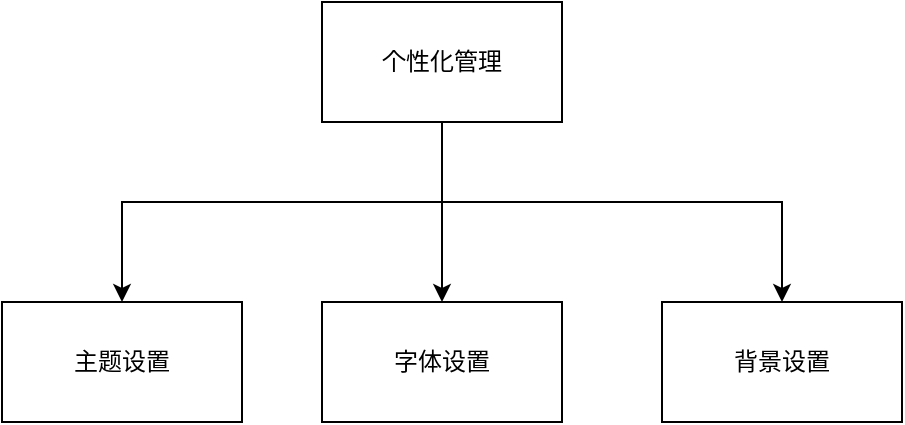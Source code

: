 <mxfile version="13.7.9" type="device" pages="5"><diagram id="HBEMDgvsNbp_2wSbjOkf" name="个性化设置"><mxGraphModel dx="749" dy="556" grid="1" gridSize="10" guides="1" tooltips="1" connect="1" arrows="1" fold="1" page="1" pageScale="1" pageWidth="827" pageHeight="1169" math="0" shadow="0"><root><mxCell id="hYYKZQ47leRbwh61WhSz-0"/><mxCell id="hYYKZQ47leRbwh61WhSz-1" parent="hYYKZQ47leRbwh61WhSz-0"/><mxCell id="hYYKZQ47leRbwh61WhSz-4" value="" style="edgeStyle=orthogonalEdgeStyle;rounded=0;orthogonalLoop=1;jettySize=auto;html=1;" edge="1" parent="hYYKZQ47leRbwh61WhSz-1" source="hYYKZQ47leRbwh61WhSz-2" target="hYYKZQ47leRbwh61WhSz-3"><mxGeometry relative="1" as="geometry"><Array as="points"><mxPoint x="390" y="340"/><mxPoint x="230" y="340"/></Array></mxGeometry></mxCell><mxCell id="hYYKZQ47leRbwh61WhSz-7" style="edgeStyle=orthogonalEdgeStyle;rounded=0;orthogonalLoop=1;jettySize=auto;html=1;" edge="1" parent="hYYKZQ47leRbwh61WhSz-1" source="hYYKZQ47leRbwh61WhSz-2" target="hYYKZQ47leRbwh61WhSz-5"><mxGeometry relative="1" as="geometry"/></mxCell><mxCell id="hYYKZQ47leRbwh61WhSz-8" style="edgeStyle=orthogonalEdgeStyle;rounded=0;orthogonalLoop=1;jettySize=auto;html=1;" edge="1" parent="hYYKZQ47leRbwh61WhSz-1" source="hYYKZQ47leRbwh61WhSz-2" target="hYYKZQ47leRbwh61WhSz-6"><mxGeometry relative="1" as="geometry"><Array as="points"><mxPoint x="390" y="340"/><mxPoint x="560" y="340"/></Array></mxGeometry></mxCell><mxCell id="hYYKZQ47leRbwh61WhSz-2" value="个性化管理" style="rounded=0;whiteSpace=wrap;html=1;" vertex="1" parent="hYYKZQ47leRbwh61WhSz-1"><mxGeometry x="330" y="240" width="120" height="60" as="geometry"/></mxCell><mxCell id="hYYKZQ47leRbwh61WhSz-3" value="主题设置" style="rounded=0;whiteSpace=wrap;html=1;" vertex="1" parent="hYYKZQ47leRbwh61WhSz-1"><mxGeometry x="170" y="390" width="120" height="60" as="geometry"/></mxCell><mxCell id="hYYKZQ47leRbwh61WhSz-5" value="字体设置" style="rounded=0;whiteSpace=wrap;html=1;" vertex="1" parent="hYYKZQ47leRbwh61WhSz-1"><mxGeometry x="330" y="390" width="120" height="60" as="geometry"/></mxCell><mxCell id="hYYKZQ47leRbwh61WhSz-6" value="背景设置" style="rounded=0;whiteSpace=wrap;html=1;" vertex="1" parent="hYYKZQ47leRbwh61WhSz-1"><mxGeometry x="500" y="390" width="120" height="60" as="geometry"/></mxCell></root></mxGraphModel></diagram><diagram id="qtNp3kwsx_ghj0MU13w4" name="主题设置"><mxGraphModel dx="1086" dy="806" grid="1" gridSize="10" guides="1" tooltips="1" connect="1" arrows="1" fold="1" page="1" pageScale="1" pageWidth="827" pageHeight="1169" math="0" shadow="0"><root><mxCell id="yx08rX3NO3BAo3Nn8Fyz-0"/><mxCell id="yx08rX3NO3BAo3Nn8Fyz-1" parent="yx08rX3NO3BAo3Nn8Fyz-0"/><mxCell id="yx08rX3NO3BAo3Nn8Fyz-7" style="edgeStyle=orthogonalEdgeStyle;rounded=0;orthogonalLoop=1;jettySize=auto;html=1;entryX=0.5;entryY=0;entryDx=0;entryDy=0;" parent="yx08rX3NO3BAo3Nn8Fyz-1" source="yx08rX3NO3BAo3Nn8Fyz-2" target="yx08rX3NO3BAo3Nn8Fyz-3" edge="1"><mxGeometry relative="1" as="geometry"/></mxCell><mxCell id="yx08rX3NO3BAo3Nn8Fyz-8" style="edgeStyle=orthogonalEdgeStyle;rounded=0;orthogonalLoop=1;jettySize=auto;html=1;entryX=0.5;entryY=0;entryDx=0;entryDy=0;" parent="yx08rX3NO3BAo3Nn8Fyz-1" source="yx08rX3NO3BAo3Nn8Fyz-2" target="yx08rX3NO3BAo3Nn8Fyz-4" edge="1"><mxGeometry relative="1" as="geometry"/></mxCell><mxCell id="yx08rX3NO3BAo3Nn8Fyz-2" value="主题管理" style="rounded=0;whiteSpace=wrap;html=1;" parent="yx08rX3NO3BAo3Nn8Fyz-1" vertex="1"><mxGeometry x="140" y="250" width="150" height="70" as="geometry"/></mxCell><mxCell id="yx08rX3NO3BAo3Nn8Fyz-3" value="主题监控" style="rounded=0;whiteSpace=wrap;html=1;" parent="yx08rX3NO3BAo3Nn8Fyz-1" vertex="1"><mxGeometry x="20" y="420" width="150" height="70" as="geometry"/></mxCell><mxCell id="yx08rX3NO3BAo3Nn8Fyz-4" value="主题解析器" style="rounded=0;whiteSpace=wrap;html=1;" parent="yx08rX3NO3BAo3Nn8Fyz-1" vertex="1"><mxGeometry x="264" y="420" width="150" height="70" as="geometry"/></mxCell></root></mxGraphModel></diagram><diagram id="FXpfMxpT_vY_VznLDUiu" name="主题解析器"><mxGraphModel dx="677" dy="391" grid="1" gridSize="10" guides="1" tooltips="1" connect="1" arrows="1" fold="1" page="1" pageScale="1" pageWidth="827" pageHeight="1169" math="0" shadow="0"><root><mxCell id="ndhUDZ53SvA-eA2suFBt-0"/><mxCell id="ndhUDZ53SvA-eA2suFBt-1" parent="ndhUDZ53SvA-eA2suFBt-0"/><mxCell id="ndhUDZ53SvA-eA2suFBt-4" value="" style="edgeStyle=orthogonalEdgeStyle;rounded=0;orthogonalLoop=1;jettySize=auto;html=1;" edge="1" parent="ndhUDZ53SvA-eA2suFBt-1" source="ndhUDZ53SvA-eA2suFBt-2" target="ndhUDZ53SvA-eA2suFBt-3"><mxGeometry relative="1" as="geometry"/></mxCell><mxCell id="ndhUDZ53SvA-eA2suFBt-2" value="开始" style="rounded=0;whiteSpace=wrap;html=1;" vertex="1" parent="ndhUDZ53SvA-eA2suFBt-1"><mxGeometry x="151.78" y="170" width="71.77" height="40" as="geometry"/></mxCell><mxCell id="ndhUDZ53SvA-eA2suFBt-8" value="" style="edgeStyle=orthogonalEdgeStyle;rounded=0;orthogonalLoop=1;jettySize=auto;html=1;" edge="1" parent="ndhUDZ53SvA-eA2suFBt-1" source="ndhUDZ53SvA-eA2suFBt-3" target="ndhUDZ53SvA-eA2suFBt-7"><mxGeometry relative="1" as="geometry"/></mxCell><mxCell id="ndhUDZ53SvA-eA2suFBt-41" value="是" style="edgeLabel;html=1;align=center;verticalAlign=middle;resizable=0;points=[];" vertex="1" connectable="0" parent="ndhUDZ53SvA-eA2suFBt-8"><mxGeometry x="0.143" y="10" relative="1" as="geometry"><mxPoint x="-12" y="-10" as="offset"/></mxGeometry></mxCell><mxCell id="ndhUDZ53SvA-eA2suFBt-48" style="edgeStyle=orthogonalEdgeStyle;rounded=0;orthogonalLoop=1;jettySize=auto;html=1;entryX=0.5;entryY=0;entryDx=0;entryDy=0;" edge="1" parent="ndhUDZ53SvA-eA2suFBt-1" source="ndhUDZ53SvA-eA2suFBt-7" target="ndhUDZ53SvA-eA2suFBt-47"><mxGeometry relative="1" as="geometry"/></mxCell><mxCell id="ndhUDZ53SvA-eA2suFBt-59" style="edgeStyle=orthogonalEdgeStyle;rounded=0;orthogonalLoop=1;jettySize=auto;html=1;entryX=0.5;entryY=0;entryDx=0;entryDy=0;" edge="1" parent="ndhUDZ53SvA-eA2suFBt-1" source="ndhUDZ53SvA-eA2suFBt-7" target="ndhUDZ53SvA-eA2suFBt-57"><mxGeometry relative="1" as="geometry"><Array as="points"><mxPoint x="240" y="380"/><mxPoint x="240" y="450"/><mxPoint x="683" y="450"/></Array></mxGeometry></mxCell><mxCell id="ndhUDZ53SvA-eA2suFBt-7" value="解析index.theme成功？" style="rhombus;whiteSpace=wrap;html=1;rounded=0;" vertex="1" parent="ndhUDZ53SvA-eA2suFBt-1"><mxGeometry x="150.27" y="345" width="73" height="70" as="geometry"/></mxCell><mxCell id="ndhUDZ53SvA-eA2suFBt-14" value="" style="edgeStyle=orthogonalEdgeStyle;rounded=0;orthogonalLoop=1;jettySize=auto;html=1;" edge="1" parent="ndhUDZ53SvA-eA2suFBt-1" source="ndhUDZ53SvA-eA2suFBt-11" target="ndhUDZ53SvA-eA2suFBt-13"><mxGeometry relative="1" as="geometry"/></mxCell><mxCell id="ndhUDZ53SvA-eA2suFBt-42" value="是" style="edgeLabel;html=1;align=center;verticalAlign=middle;resizable=0;points=[];" vertex="1" connectable="0" parent="ndhUDZ53SvA-eA2suFBt-14"><mxGeometry x="-0.505" relative="1" as="geometry"><mxPoint as="offset"/></mxGeometry></mxCell><mxCell id="ndhUDZ53SvA-eA2suFBt-50" style="edgeStyle=orthogonalEdgeStyle;rounded=0;orthogonalLoop=1;jettySize=auto;html=1;entryX=0.5;entryY=0;entryDx=0;entryDy=0;" edge="1" parent="ndhUDZ53SvA-eA2suFBt-1" source="ndhUDZ53SvA-eA2suFBt-13" target="ndhUDZ53SvA-eA2suFBt-47"><mxGeometry relative="1" as="geometry"><Array as="points"><mxPoint x="291" y="430"/><mxPoint x="187" y="430"/></Array></mxGeometry></mxCell><mxCell id="ndhUDZ53SvA-eA2suFBt-60" style="edgeStyle=orthogonalEdgeStyle;rounded=0;orthogonalLoop=1;jettySize=auto;html=1;entryX=0.5;entryY=0;entryDx=0;entryDy=0;" edge="1" parent="ndhUDZ53SvA-eA2suFBt-1" source="ndhUDZ53SvA-eA2suFBt-13" target="ndhUDZ53SvA-eA2suFBt-57"><mxGeometry relative="1" as="geometry"><Array as="points"><mxPoint x="340" y="380"/><mxPoint x="340" y="450"/><mxPoint x="683" y="450"/></Array></mxGeometry></mxCell><mxCell id="ndhUDZ53SvA-eA2suFBt-13" value="是否存在gtkrc文件?" style="rhombus;whiteSpace=wrap;html=1;rounded=0;" vertex="1" parent="ndhUDZ53SvA-eA2suFBt-1"><mxGeometry x="254.19" y="345" width="73" height="70" as="geometry"/></mxCell><mxCell id="ndhUDZ53SvA-eA2suFBt-18" value="" style="edgeStyle=orthogonalEdgeStyle;rounded=0;orthogonalLoop=1;jettySize=auto;html=1;" edge="1" parent="ndhUDZ53SvA-eA2suFBt-1" source="ndhUDZ53SvA-eA2suFBt-15" target="ndhUDZ53SvA-eA2suFBt-17"><mxGeometry relative="1" as="geometry"/></mxCell><mxCell id="ndhUDZ53SvA-eA2suFBt-43" value="是" style="edgeLabel;html=1;align=center;verticalAlign=middle;resizable=0;points=[];" vertex="1" connectable="0" parent="ndhUDZ53SvA-eA2suFBt-18"><mxGeometry x="-0.498" relative="1" as="geometry"><mxPoint as="offset"/></mxGeometry></mxCell><mxCell id="ndhUDZ53SvA-eA2suFBt-51" style="edgeStyle=orthogonalEdgeStyle;rounded=0;orthogonalLoop=1;jettySize=auto;html=1;" edge="1" parent="ndhUDZ53SvA-eA2suFBt-1" source="ndhUDZ53SvA-eA2suFBt-17" target="ndhUDZ53SvA-eA2suFBt-47"><mxGeometry relative="1" as="geometry"><Array as="points"><mxPoint x="389" y="430"/><mxPoint x="187" y="430"/></Array></mxGeometry></mxCell><mxCell id="ndhUDZ53SvA-eA2suFBt-61" style="edgeStyle=orthogonalEdgeStyle;rounded=0;orthogonalLoop=1;jettySize=auto;html=1;entryX=0.5;entryY=0;entryDx=0;entryDy=0;" edge="1" parent="ndhUDZ53SvA-eA2suFBt-1" source="ndhUDZ53SvA-eA2suFBt-17" target="ndhUDZ53SvA-eA2suFBt-57"><mxGeometry relative="1" as="geometry"><Array as="points"><mxPoint x="440" y="380"/><mxPoint x="440" y="450"/><mxPoint x="683" y="450"/></Array></mxGeometry></mxCell><mxCell id="ndhUDZ53SvA-eA2suFBt-17" value="是否存在gtk.css文件" style="rhombus;whiteSpace=wrap;html=1;rounded=0;" vertex="1" parent="ndhUDZ53SvA-eA2suFBt-1"><mxGeometry x="352.26" y="345" width="73" height="70" as="geometry"/></mxCell><mxCell id="ndhUDZ53SvA-eA2suFBt-22" value="" style="edgeStyle=orthogonalEdgeStyle;rounded=0;orthogonalLoop=1;jettySize=auto;html=1;" edge="1" parent="ndhUDZ53SvA-eA2suFBt-1" source="ndhUDZ53SvA-eA2suFBt-19" target="ndhUDZ53SvA-eA2suFBt-21"><mxGeometry relative="1" as="geometry"/></mxCell><mxCell id="ndhUDZ53SvA-eA2suFBt-44" value="是" style="edgeLabel;html=1;align=center;verticalAlign=middle;resizable=0;points=[];" vertex="1" connectable="0" parent="ndhUDZ53SvA-eA2suFBt-22"><mxGeometry x="-0.56" relative="1" as="geometry"><mxPoint as="offset"/></mxGeometry></mxCell><mxCell id="ndhUDZ53SvA-eA2suFBt-52" style="edgeStyle=orthogonalEdgeStyle;rounded=0;orthogonalLoop=1;jettySize=auto;html=1;" edge="1" parent="ndhUDZ53SvA-eA2suFBt-1" source="ndhUDZ53SvA-eA2suFBt-21" target="ndhUDZ53SvA-eA2suFBt-47"><mxGeometry relative="1" as="geometry"><Array as="points"><mxPoint x="487" y="430"/><mxPoint x="187" y="430"/></Array></mxGeometry></mxCell><mxCell id="ndhUDZ53SvA-eA2suFBt-62" style="edgeStyle=orthogonalEdgeStyle;rounded=0;orthogonalLoop=1;jettySize=auto;html=1;entryX=0.5;entryY=0;entryDx=0;entryDy=0;" edge="1" parent="ndhUDZ53SvA-eA2suFBt-1" source="ndhUDZ53SvA-eA2suFBt-21" target="ndhUDZ53SvA-eA2suFBt-57"><mxGeometry relative="1" as="geometry"><Array as="points"><mxPoint x="540" y="380"/><mxPoint x="540" y="450"/><mxPoint x="683" y="450"/></Array></mxGeometry></mxCell><mxCell id="ndhUDZ53SvA-eA2suFBt-21" value="是否存在metacity-theme-x.xml配置？" style="rhombus;whiteSpace=wrap;html=1;rounded=0;" vertex="1" parent="ndhUDZ53SvA-eA2suFBt-1"><mxGeometry x="450.32" y="345" width="73" height="70" as="geometry"/></mxCell><mxCell id="ndhUDZ53SvA-eA2suFBt-26" value="" style="edgeStyle=orthogonalEdgeStyle;rounded=0;orthogonalLoop=1;jettySize=auto;html=1;" edge="1" parent="ndhUDZ53SvA-eA2suFBt-1" source="ndhUDZ53SvA-eA2suFBt-23" target="ndhUDZ53SvA-eA2suFBt-25"><mxGeometry relative="1" as="geometry"/></mxCell><mxCell id="ndhUDZ53SvA-eA2suFBt-45" value="是" style="edgeLabel;html=1;align=center;verticalAlign=middle;resizable=0;points=[];" vertex="1" connectable="0" parent="ndhUDZ53SvA-eA2suFBt-26"><mxGeometry x="-0.53" y="1" relative="1" as="geometry"><mxPoint as="offset"/></mxGeometry></mxCell><mxCell id="ndhUDZ53SvA-eA2suFBt-53" style="edgeStyle=orthogonalEdgeStyle;rounded=0;orthogonalLoop=1;jettySize=auto;html=1;entryX=0.5;entryY=0;entryDx=0;entryDy=0;" edge="1" parent="ndhUDZ53SvA-eA2suFBt-1" source="ndhUDZ53SvA-eA2suFBt-25" target="ndhUDZ53SvA-eA2suFBt-47"><mxGeometry relative="1" as="geometry"><Array as="points"><mxPoint x="585" y="430"/><mxPoint x="187" y="430"/></Array></mxGeometry></mxCell><mxCell id="ndhUDZ53SvA-eA2suFBt-54" value="是" style="edgeLabel;html=1;align=center;verticalAlign=middle;resizable=0;points=[];" vertex="1" connectable="0" parent="ndhUDZ53SvA-eA2suFBt-53"><mxGeometry x="0.907" y="1" relative="1" as="geometry"><mxPoint as="offset"/></mxGeometry></mxCell><mxCell id="ndhUDZ53SvA-eA2suFBt-63" style="edgeStyle=orthogonalEdgeStyle;rounded=0;orthogonalLoop=1;jettySize=auto;html=1;entryX=0.5;entryY=0;entryDx=0;entryDy=0;" edge="1" parent="ndhUDZ53SvA-eA2suFBt-1" source="ndhUDZ53SvA-eA2suFBt-25" target="ndhUDZ53SvA-eA2suFBt-57"><mxGeometry relative="1" as="geometry"><Array as="points"><mxPoint x="640" y="380"/><mxPoint x="640" y="450"/><mxPoint x="683" y="450"/></Array></mxGeometry></mxCell><mxCell id="ndhUDZ53SvA-eA2suFBt-25" value="是否存在index.theme文件" style="rhombus;whiteSpace=wrap;html=1;rounded=0;" vertex="1" parent="ndhUDZ53SvA-eA2suFBt-1"><mxGeometry x="548.39" y="345" width="73" height="70" as="geometry"/></mxCell><mxCell id="ndhUDZ53SvA-eA2suFBt-30" value="" style="edgeStyle=orthogonalEdgeStyle;rounded=0;orthogonalLoop=1;jettySize=auto;html=1;" edge="1" parent="ndhUDZ53SvA-eA2suFBt-1" source="ndhUDZ53SvA-eA2suFBt-27" target="ndhUDZ53SvA-eA2suFBt-29"><mxGeometry relative="1" as="geometry"/></mxCell><mxCell id="ndhUDZ53SvA-eA2suFBt-46" value="是" style="edgeLabel;html=1;align=center;verticalAlign=middle;resizable=0;points=[];" vertex="1" connectable="0" parent="ndhUDZ53SvA-eA2suFBt-30"><mxGeometry x="-0.55" relative="1" as="geometry"><mxPoint as="offset"/></mxGeometry></mxCell><mxCell id="ndhUDZ53SvA-eA2suFBt-55" style="edgeStyle=orthogonalEdgeStyle;rounded=0;orthogonalLoop=1;jettySize=auto;html=1;entryX=0.5;entryY=0;entryDx=0;entryDy=0;" edge="1" parent="ndhUDZ53SvA-eA2suFBt-1" source="ndhUDZ53SvA-eA2suFBt-29" target="ndhUDZ53SvA-eA2suFBt-47"><mxGeometry relative="1" as="geometry"><Array as="points"><mxPoint x="683" y="430"/><mxPoint x="187" y="430"/></Array></mxGeometry></mxCell><mxCell id="ndhUDZ53SvA-eA2suFBt-64" style="edgeStyle=orthogonalEdgeStyle;rounded=0;orthogonalLoop=1;jettySize=auto;html=1;entryX=0.5;entryY=0;entryDx=0;entryDy=0;" edge="1" parent="ndhUDZ53SvA-eA2suFBt-1" source="ndhUDZ53SvA-eA2suFBt-29" target="ndhUDZ53SvA-eA2suFBt-57"><mxGeometry relative="1" as="geometry"><Array as="points"><mxPoint x="740" y="380"/><mxPoint x="740" y="450"/><mxPoint x="683" y="450"/></Array></mxGeometry></mxCell><mxCell id="ndhUDZ53SvA-eA2suFBt-66" value="否" style="edgeLabel;html=1;align=center;verticalAlign=middle;resizable=0;points=[];" vertex="1" connectable="0" parent="ndhUDZ53SvA-eA2suFBt-64"><mxGeometry x="0.82" relative="1" as="geometry"><mxPoint as="offset"/></mxGeometry></mxCell><mxCell id="ndhUDZ53SvA-eA2suFBt-29" value="是否存在left_ptr文件" style="rhombus;whiteSpace=wrap;html=1;rounded=0;" vertex="1" parent="ndhUDZ53SvA-eA2suFBt-1"><mxGeometry x="646.45" y="345" width="73" height="70" as="geometry"/></mxCell><mxCell id="ndhUDZ53SvA-eA2suFBt-3" value="Meta主题?" style="rhombus;whiteSpace=wrap;html=1;rounded=0;" vertex="1" parent="ndhUDZ53SvA-eA2suFBt-1"><mxGeometry x="150" y="240" width="73.548" height="70" as="geometry"/></mxCell><mxCell id="ndhUDZ53SvA-eA2suFBt-11" value="GTK2主题?" style="rhombus;whiteSpace=wrap;html=1;rounded=0;" vertex="1" parent="ndhUDZ53SvA-eA2suFBt-1"><mxGeometry x="254.194" y="240" width="73.548" height="70" as="geometry"/></mxCell><mxCell id="ndhUDZ53SvA-eA2suFBt-15" value="GTK3主题?" style="rhombus;whiteSpace=wrap;html=1;rounded=0;" vertex="1" parent="ndhUDZ53SvA-eA2suFBt-1"><mxGeometry x="352.258" y="240" width="73.548" height="70" as="geometry"/></mxCell><mxCell id="ndhUDZ53SvA-eA2suFBt-19" value="窗口主题?" style="rhombus;whiteSpace=wrap;html=1;rounded=0;" vertex="1" parent="ndhUDZ53SvA-eA2suFBt-1"><mxGeometry x="450.323" y="240" width="73.548" height="70" as="geometry"/></mxCell><mxCell id="ndhUDZ53SvA-eA2suFBt-23" value="图标主题?" style="rhombus;whiteSpace=wrap;html=1;rounded=0;" vertex="1" parent="ndhUDZ53SvA-eA2suFBt-1"><mxGeometry x="548.387" y="240" width="73.548" height="70" as="geometry"/></mxCell><mxCell id="ndhUDZ53SvA-eA2suFBt-65" style="edgeStyle=orthogonalEdgeStyle;rounded=0;orthogonalLoop=1;jettySize=auto;html=1;entryX=1;entryY=0.5;entryDx=0;entryDy=0;" edge="1" parent="ndhUDZ53SvA-eA2suFBt-1" source="ndhUDZ53SvA-eA2suFBt-27" target="ndhUDZ53SvA-eA2suFBt-57"><mxGeometry relative="1" as="geometry"><Array as="points"><mxPoint x="760" y="275"/><mxPoint x="760" y="496"/></Array></mxGeometry></mxCell><mxCell id="ndhUDZ53SvA-eA2suFBt-67" value="否" style="edgeLabel;html=1;align=center;verticalAlign=middle;resizable=0;points=[];" vertex="1" connectable="0" parent="ndhUDZ53SvA-eA2suFBt-65"><mxGeometry x="-0.924" relative="1" as="geometry"><mxPoint as="offset"/></mxGeometry></mxCell><mxCell id="ndhUDZ53SvA-eA2suFBt-27" value="光标主题？" style="rhombus;whiteSpace=wrap;html=1;rounded=0;" vertex="1" parent="ndhUDZ53SvA-eA2suFBt-1"><mxGeometry x="646.452" y="240" width="73.548" height="70" as="geometry"/></mxCell><mxCell id="ndhUDZ53SvA-eA2suFBt-12" value="" style="edgeStyle=orthogonalEdgeStyle;rounded=0;orthogonalLoop=1;jettySize=auto;html=1;" edge="1" parent="ndhUDZ53SvA-eA2suFBt-1" source="ndhUDZ53SvA-eA2suFBt-3" target="ndhUDZ53SvA-eA2suFBt-11"><mxGeometry x="150" y="240" as="geometry"/></mxCell><mxCell id="ndhUDZ53SvA-eA2suFBt-36" value="否" style="edgeLabel;html=1;align=center;verticalAlign=middle;resizable=0;points=[];" vertex="1" connectable="0" parent="ndhUDZ53SvA-eA2suFBt-12"><mxGeometry relative="1" as="geometry"><mxPoint x="-3" as="offset"/></mxGeometry></mxCell><mxCell id="ndhUDZ53SvA-eA2suFBt-16" value="" style="edgeStyle=orthogonalEdgeStyle;rounded=0;orthogonalLoop=1;jettySize=auto;html=1;" edge="1" parent="ndhUDZ53SvA-eA2suFBt-1" source="ndhUDZ53SvA-eA2suFBt-11" target="ndhUDZ53SvA-eA2suFBt-15"><mxGeometry x="150" y="240" as="geometry"/></mxCell><mxCell id="ndhUDZ53SvA-eA2suFBt-37" value="否" style="edgeLabel;html=1;align=center;verticalAlign=middle;resizable=0;points=[];" vertex="1" connectable="0" parent="ndhUDZ53SvA-eA2suFBt-16"><mxGeometry relative="1" as="geometry"><mxPoint x="-4" as="offset"/></mxGeometry></mxCell><mxCell id="ndhUDZ53SvA-eA2suFBt-20" value="" style="edgeStyle=orthogonalEdgeStyle;rounded=0;orthogonalLoop=1;jettySize=auto;html=1;" edge="1" parent="ndhUDZ53SvA-eA2suFBt-1" source="ndhUDZ53SvA-eA2suFBt-15" target="ndhUDZ53SvA-eA2suFBt-19"><mxGeometry x="150" y="240" as="geometry"/></mxCell><mxCell id="ndhUDZ53SvA-eA2suFBt-38" value="否" style="edgeLabel;html=1;align=center;verticalAlign=middle;resizable=0;points=[];" vertex="1" connectable="0" parent="ndhUDZ53SvA-eA2suFBt-20"><mxGeometry relative="1" as="geometry"><mxPoint x="-4" as="offset"/></mxGeometry></mxCell><mxCell id="ndhUDZ53SvA-eA2suFBt-24" value="" style="edgeStyle=orthogonalEdgeStyle;rounded=0;orthogonalLoop=1;jettySize=auto;html=1;" edge="1" parent="ndhUDZ53SvA-eA2suFBt-1" source="ndhUDZ53SvA-eA2suFBt-19" target="ndhUDZ53SvA-eA2suFBt-23"><mxGeometry x="150" y="240" as="geometry"/></mxCell><mxCell id="ndhUDZ53SvA-eA2suFBt-39" value="否" style="edgeLabel;html=1;align=center;verticalAlign=middle;resizable=0;points=[];" vertex="1" connectable="0" parent="ndhUDZ53SvA-eA2suFBt-24"><mxGeometry relative="1" as="geometry"><mxPoint x="-5" as="offset"/></mxGeometry></mxCell><mxCell id="ndhUDZ53SvA-eA2suFBt-28" value="" style="edgeStyle=orthogonalEdgeStyle;rounded=0;orthogonalLoop=1;jettySize=auto;html=1;" edge="1" parent="ndhUDZ53SvA-eA2suFBt-1" source="ndhUDZ53SvA-eA2suFBt-23" target="ndhUDZ53SvA-eA2suFBt-27"><mxGeometry x="150" y="240" as="geometry"/></mxCell><mxCell id="ndhUDZ53SvA-eA2suFBt-40" value="否" style="edgeLabel;html=1;align=center;verticalAlign=middle;resizable=0;points=[];" vertex="1" connectable="0" parent="ndhUDZ53SvA-eA2suFBt-28"><mxGeometry relative="1" as="geometry"><mxPoint x="-4" as="offset"/></mxGeometry></mxCell><mxCell id="ndhUDZ53SvA-eA2suFBt-47" value="返回主题信息" style="rounded=0;whiteSpace=wrap;html=1;" vertex="1" parent="ndhUDZ53SvA-eA2suFBt-1"><mxGeometry x="141.77" y="476" width="90" height="40" as="geometry"/></mxCell><mxCell id="ndhUDZ53SvA-eA2suFBt-57" value="返回空" style="rounded=0;whiteSpace=wrap;html=1;" vertex="1" parent="ndhUDZ53SvA-eA2suFBt-1"><mxGeometry x="637.95" y="476" width="90" height="40" as="geometry"/></mxCell></root></mxGraphModel></diagram><diagram id="f_wPktDNsxvsSx_fsncr" name="主题管理"><mxGraphModel dx="1185" dy="685" grid="1" gridSize="10" guides="1" tooltips="1" connect="1" arrows="1" fold="1" page="1" pageScale="1" pageWidth="827" pageHeight="1169" math="0" shadow="0"><root><mxCell id="2Po6dmBJIB5NgkgUuWo--0"/><mxCell id="2Po6dmBJIB5NgkgUuWo--1" parent="2Po6dmBJIB5NgkgUuWo--0"/><mxCell id="2Po6dmBJIB5NgkgUuWo--6" value="" style="edgeStyle=orthogonalEdgeStyle;rounded=0;orthogonalLoop=1;jettySize=auto;html=1;" edge="1" parent="2Po6dmBJIB5NgkgUuWo--1" source="2Po6dmBJIB5NgkgUuWo--2" target="2Po6dmBJIB5NgkgUuWo--5"><mxGeometry relative="1" as="geometry"/></mxCell><mxCell id="2Po6dmBJIB5NgkgUuWo--2" value="开始" style="rounded=0;whiteSpace=wrap;html=1;" vertex="1" parent="2Po6dmBJIB5NgkgUuWo--1"><mxGeometry x="50" y="220" width="120" height="60" as="geometry"/></mxCell><mxCell id="2Po6dmBJIB5NgkgUuWo--8" value="" style="edgeStyle=orthogonalEdgeStyle;rounded=0;orthogonalLoop=1;jettySize=auto;html=1;" edge="1" parent="2Po6dmBJIB5NgkgUuWo--1" source="2Po6dmBJIB5NgkgUuWo--5" target="2Po6dmBJIB5NgkgUuWo--7"><mxGeometry relative="1" as="geometry"/></mxCell><mxCell id="2Po6dmBJIB5NgkgUuWo--5" value="主题监控初始化" style="rounded=0;whiteSpace=wrap;html=1;" vertex="1" parent="2Po6dmBJIB5NgkgUuWo--1"><mxGeometry x="220" y="220" width="120" height="60" as="geometry"/></mxCell><mxCell id="2Po6dmBJIB5NgkgUuWo--10" value="" style="edgeStyle=orthogonalEdgeStyle;rounded=0;orthogonalLoop=1;jettySize=auto;html=1;" edge="1" parent="2Po6dmBJIB5NgkgUuWo--1" source="2Po6dmBJIB5NgkgUuWo--7" target="2Po6dmBJIB5NgkgUuWo--9"><mxGeometry relative="1" as="geometry"/></mxCell><mxCell id="2Po6dmBJIB5NgkgUuWo--7" value="获取并解析所有主题目录，得到所有主题目录的主题信息" style="rounded=0;whiteSpace=wrap;html=1;" vertex="1" parent="2Po6dmBJIB5NgkgUuWo--1"><mxGeometry x="370" y="220" width="120" height="60" as="geometry"/></mxCell><mxCell id="2Po6dmBJIB5NgkgUuWo--12" value="" style="edgeStyle=orthogonalEdgeStyle;rounded=0;orthogonalLoop=1;jettySize=auto;html=1;" edge="1" parent="2Po6dmBJIB5NgkgUuWo--1" source="2Po6dmBJIB5NgkgUuWo--9" target="2Po6dmBJIB5NgkgUuWo--11"><mxGeometry relative="1" as="geometry"><Array as="points"><mxPoint x="590" y="300"/><mxPoint x="335" y="300"/></Array></mxGeometry></mxCell><mxCell id="2Po6dmBJIB5NgkgUuWo--9" value="监控主题变化的信号" style="rounded=0;whiteSpace=wrap;html=1;" vertex="1" parent="2Po6dmBJIB5NgkgUuWo--1"><mxGeometry x="530" y="220" width="120" height="60" as="geometry"/></mxCell><mxCell id="2Po6dmBJIB5NgkgUuWo--14" value="" style="edgeStyle=orthogonalEdgeStyle;rounded=0;orthogonalLoop=1;jettySize=auto;html=1;entryX=0.5;entryY=0;entryDx=0;entryDy=0;" edge="1" parent="2Po6dmBJIB5NgkgUuWo--1" source="2Po6dmBJIB5NgkgUuWo--11" target="2Po6dmBJIB5NgkgUuWo--13"><mxGeometry relative="1" as="geometry"><Array as="points"><mxPoint x="155" y="390"/><mxPoint x="155" y="390"/></Array></mxGeometry></mxCell><mxCell id="2Po6dmBJIB5NgkgUuWo--11" value="主循环" style="rounded=0;whiteSpace=wrap;html=1;" vertex="1" parent="2Po6dmBJIB5NgkgUuWo--1"><mxGeometry x="50" y="320" width="600" height="40" as="geometry"/></mxCell><mxCell id="2Po6dmBJIB5NgkgUuWo--16" value="" style="edgeStyle=orthogonalEdgeStyle;rounded=0;orthogonalLoop=1;jettySize=auto;html=1;" edge="1" parent="2Po6dmBJIB5NgkgUuWo--1" source="2Po6dmBJIB5NgkgUuWo--13" target="2Po6dmBJIB5NgkgUuWo--15"><mxGeometry relative="1" as="geometry"/></mxCell><mxCell id="2Po6dmBJIB5NgkgUuWo--29" value="是" style="edgeLabel;html=1;align=center;verticalAlign=middle;resizable=0;points=[];" vertex="1" connectable="0" parent="2Po6dmBJIB5NgkgUuWo--16"><mxGeometry x="0.111" y="-8" relative="1" as="geometry"><mxPoint x="8" y="-8" as="offset"/></mxGeometry></mxCell><mxCell id="2Po6dmBJIB5NgkgUuWo--18" value="" style="edgeStyle=orthogonalEdgeStyle;rounded=0;orthogonalLoop=1;jettySize=auto;html=1;" edge="1" parent="2Po6dmBJIB5NgkgUuWo--1" source="2Po6dmBJIB5NgkgUuWo--13" target="2Po6dmBJIB5NgkgUuWo--17"><mxGeometry relative="1" as="geometry"/></mxCell><mxCell id="2Po6dmBJIB5NgkgUuWo--30" value="否" style="edgeLabel;html=1;align=center;verticalAlign=middle;resizable=0;points=[];" vertex="1" connectable="0" parent="2Po6dmBJIB5NgkgUuWo--18"><mxGeometry x="-0.712" y="-1" relative="1" as="geometry"><mxPoint as="offset"/></mxGeometry></mxCell><mxCell id="2Po6dmBJIB5NgkgUuWo--13" value="主题目录发生变化" style="rhombus;whiteSpace=wrap;html=1;rounded=0;" vertex="1" parent="2Po6dmBJIB5NgkgUuWo--1"><mxGeometry x="105" y="410" width="100" height="80" as="geometry"/></mxCell><mxCell id="2Po6dmBJIB5NgkgUuWo--26" style="edgeStyle=orthogonalEdgeStyle;rounded=0;orthogonalLoop=1;jettySize=auto;html=1;entryX=0.045;entryY=1.05;entryDx=0;entryDy=0;entryPerimeter=0;" edge="1" parent="2Po6dmBJIB5NgkgUuWo--1" source="2Po6dmBJIB5NgkgUuWo--15" target="2Po6dmBJIB5NgkgUuWo--11"><mxGeometry relative="1" as="geometry"><Array as="points"><mxPoint x="77" y="555"/></Array></mxGeometry></mxCell><mxCell id="2Po6dmBJIB5NgkgUuWo--15" value="调用主题解析器解析主题目录，并更新主题信息" style="whiteSpace=wrap;html=1;rounded=0;" vertex="1" parent="2Po6dmBJIB5NgkgUuWo--1"><mxGeometry x="95" y="525" width="120" height="60" as="geometry"/></mxCell><mxCell id="2Po6dmBJIB5NgkgUuWo--20" value="" style="edgeStyle=orthogonalEdgeStyle;rounded=0;orthogonalLoop=1;jettySize=auto;html=1;" edge="1" parent="2Po6dmBJIB5NgkgUuWo--1" source="2Po6dmBJIB5NgkgUuWo--17" target="2Po6dmBJIB5NgkgUuWo--19"><mxGeometry relative="1" as="geometry"/></mxCell><mxCell id="2Po6dmBJIB5NgkgUuWo--32" value="是" style="edgeLabel;html=1;align=center;verticalAlign=middle;resizable=0;points=[];" vertex="1" connectable="0" parent="2Po6dmBJIB5NgkgUuWo--20"><mxGeometry x="0.111" y="9" relative="1" as="geometry"><mxPoint x="-9" y="-9" as="offset"/></mxGeometry></mxCell><mxCell id="2Po6dmBJIB5NgkgUuWo--22" value="" style="edgeStyle=orthogonalEdgeStyle;rounded=0;orthogonalLoop=1;jettySize=auto;html=1;" edge="1" parent="2Po6dmBJIB5NgkgUuWo--1" source="2Po6dmBJIB5NgkgUuWo--17" target="2Po6dmBJIB5NgkgUuWo--21"><mxGeometry relative="1" as="geometry"/></mxCell><mxCell id="2Po6dmBJIB5NgkgUuWo--31" value="否" style="edgeLabel;html=1;align=center;verticalAlign=middle;resizable=0;points=[];" vertex="1" connectable="0" parent="2Po6dmBJIB5NgkgUuWo--22"><mxGeometry x="-0.684" y="-1" relative="1" as="geometry"><mxPoint as="offset"/></mxGeometry></mxCell><mxCell id="2Po6dmBJIB5NgkgUuWo--17" value="获取指定主题类型的主题" style="rhombus;whiteSpace=wrap;html=1;rounded=0;" vertex="1" parent="2Po6dmBJIB5NgkgUuWo--1"><mxGeometry x="300" y="410" width="100" height="80" as="geometry"/></mxCell><mxCell id="2Po6dmBJIB5NgkgUuWo--27" style="edgeStyle=orthogonalEdgeStyle;rounded=0;orthogonalLoop=1;jettySize=auto;html=1;entryX=0.324;entryY=1.064;entryDx=0;entryDy=0;entryPerimeter=0;" edge="1" parent="2Po6dmBJIB5NgkgUuWo--1" source="2Po6dmBJIB5NgkgUuWo--19" target="2Po6dmBJIB5NgkgUuWo--11"><mxGeometry relative="1" as="geometry"><Array as="points"><mxPoint x="244" y="555"/><mxPoint x="244" y="443"/></Array></mxGeometry></mxCell><mxCell id="2Po6dmBJIB5NgkgUuWo--19" value="返回指定类型的主题列表，如果主题名相同，则选择搜索优先级最高的主题" style="whiteSpace=wrap;html=1;rounded=0;" vertex="1" parent="2Po6dmBJIB5NgkgUuWo--1"><mxGeometry x="275" y="525" width="150" height="60" as="geometry"/></mxCell><mxCell id="2Po6dmBJIB5NgkgUuWo--24" value="" style="edgeStyle=orthogonalEdgeStyle;rounded=0;orthogonalLoop=1;jettySize=auto;html=1;" edge="1" parent="2Po6dmBJIB5NgkgUuWo--1" source="2Po6dmBJIB5NgkgUuWo--21" target="2Po6dmBJIB5NgkgUuWo--23"><mxGeometry relative="1" as="geometry"/></mxCell><mxCell id="2Po6dmBJIB5NgkgUuWo--33" value="是" style="edgeLabel;html=1;align=center;verticalAlign=middle;resizable=0;points=[];" vertex="1" connectable="0" parent="2Po6dmBJIB5NgkgUuWo--24"><mxGeometry x="0.111" y="-8" relative="1" as="geometry"><mxPoint x="-8" y="-8" as="offset"/></mxGeometry></mxCell><mxCell id="2Po6dmBJIB5NgkgUuWo--25" style="edgeStyle=orthogonalEdgeStyle;rounded=0;orthogonalLoop=1;jettySize=auto;html=1;" edge="1" parent="2Po6dmBJIB5NgkgUuWo--1" source="2Po6dmBJIB5NgkgUuWo--21"><mxGeometry relative="1" as="geometry"><mxPoint x="545" y="360" as="targetPoint"/><Array as="points"><mxPoint x="545" y="360"/></Array></mxGeometry></mxCell><mxCell id="2Po6dmBJIB5NgkgUuWo--34" value="否" style="edgeLabel;html=1;align=center;verticalAlign=middle;resizable=0;points=[];" vertex="1" connectable="0" parent="2Po6dmBJIB5NgkgUuWo--25"><mxGeometry x="-0.653" y="-1" relative="1" as="geometry"><mxPoint as="offset"/></mxGeometry></mxCell><mxCell id="2Po6dmBJIB5NgkgUuWo--21" value="设置指定类型主题" style="rhombus;whiteSpace=wrap;html=1;rounded=0;" vertex="1" parent="2Po6dmBJIB5NgkgUuWo--1"><mxGeometry x="495" y="410" width="100" height="80" as="geometry"/></mxCell><mxCell id="2Po6dmBJIB5NgkgUuWo--28" style="edgeStyle=orthogonalEdgeStyle;rounded=0;orthogonalLoop=1;jettySize=auto;html=1;entryX=0.956;entryY=1.036;entryDx=0;entryDy=0;entryPerimeter=0;" edge="1" parent="2Po6dmBJIB5NgkgUuWo--1" source="2Po6dmBJIB5NgkgUuWo--23" target="2Po6dmBJIB5NgkgUuWo--11"><mxGeometry relative="1" as="geometry"><Array as="points"><mxPoint x="624" y="555"/><mxPoint x="624" y="443"/></Array></mxGeometry></mxCell><mxCell id="2Po6dmBJIB5NgkgUuWo--23" value="修改相关的gsettings" style="whiteSpace=wrap;html=1;rounded=0;" vertex="1" parent="2Po6dmBJIB5NgkgUuWo--1"><mxGeometry x="485" y="525" width="120" height="60" as="geometry"/></mxCell></root></mxGraphModel></diagram><diagram id="8JFC7OFyGqDPywJCuw-5" name="背景设置"><mxGraphModel dx="677" dy="391" grid="1" gridSize="10" guides="1" tooltips="1" connect="1" arrows="1" fold="1" page="1" pageScale="1" pageWidth="827" pageHeight="1169" math="0" shadow="0"><root><mxCell id="wtKt3K-UYpoxorG2ZeDN-0"/><mxCell id="wtKt3K-UYpoxorG2ZeDN-1" parent="wtKt3K-UYpoxorG2ZeDN-0"/><mxCell id="4VSz2rtZP927OKWIktIC-2" value="" style="edgeStyle=orthogonalEdgeStyle;rounded=0;orthogonalLoop=1;jettySize=auto;html=1;" edge="1" parent="wtKt3K-UYpoxorG2ZeDN-1" source="4VSz2rtZP927OKWIktIC-0" target="4VSz2rtZP927OKWIktIC-1"><mxGeometry relative="1" as="geometry"/></mxCell><mxCell id="4VSz2rtZP927OKWIktIC-0" value="开始" style="rounded=0;whiteSpace=wrap;html=1;" vertex="1" parent="wtKt3K-UYpoxorG2ZeDN-1"><mxGeometry x="130" y="290" width="120" height="60" as="geometry"/></mxCell><mxCell id="4VSz2rtZP927OKWIktIC-4" value="" style="edgeStyle=orthogonalEdgeStyle;rounded=0;orthogonalLoop=1;jettySize=auto;html=1;" edge="1" parent="wtKt3K-UYpoxorG2ZeDN-1" source="4VSz2rtZP927OKWIktIC-1" target="4VSz2rtZP927OKWIktIC-3"><mxGeometry relative="1" as="geometry"/></mxCell><mxCell id="4VSz2rtZP927OKWIktIC-1" value="监听gsettings变化" style="rounded=0;whiteSpace=wrap;html=1;" vertex="1" parent="wtKt3K-UYpoxorG2ZeDN-1"><mxGeometry x="330" y="290" width="120" height="60" as="geometry"/></mxCell><mxCell id="4VSz2rtZP927OKWIktIC-6" value="" style="edgeStyle=orthogonalEdgeStyle;rounded=0;orthogonalLoop=1;jettySize=auto;html=1;entryX=0.5;entryY=0;entryDx=0;entryDy=0;" edge="1" parent="wtKt3K-UYpoxorG2ZeDN-1" source="4VSz2rtZP927OKWIktIC-3" target="4VSz2rtZP927OKWIktIC-5"><mxGeometry relative="1" as="geometry"><Array as="points"><mxPoint x="590" y="390"/><mxPoint x="590" y="390"/></Array></mxGeometry></mxCell><mxCell id="4VSz2rtZP927OKWIktIC-3" value="监听屏幕大小变化" style="rounded=0;whiteSpace=wrap;html=1;" vertex="1" parent="wtKt3K-UYpoxorG2ZeDN-1"><mxGeometry x="530" y="290" width="120" height="60" as="geometry"/></mxCell><mxCell id="4VSz2rtZP927OKWIktIC-8" style="edgeStyle=orthogonalEdgeStyle;rounded=0;orthogonalLoop=1;jettySize=auto;html=1;entryX=1;entryY=0.5;entryDx=0;entryDy=0;" edge="1" parent="wtKt3K-UYpoxorG2ZeDN-1" source="4VSz2rtZP927OKWIktIC-5" target="4VSz2rtZP927OKWIktIC-7"><mxGeometry relative="1" as="geometry"/></mxCell><mxCell id="4VSz2rtZP927OKWIktIC-5" value="主循环" style="rounded=0;whiteSpace=wrap;html=1;" vertex="1" parent="wtKt3K-UYpoxorG2ZeDN-1"><mxGeometry x="530" y="400" width="120" height="40" as="geometry"/></mxCell><mxCell id="4VSz2rtZP927OKWIktIC-10" value="" style="edgeStyle=orthogonalEdgeStyle;rounded=0;orthogonalLoop=1;jettySize=auto;html=1;" edge="1" parent="wtKt3K-UYpoxorG2ZeDN-1" source="4VSz2rtZP927OKWIktIC-7" target="4VSz2rtZP927OKWIktIC-9"><mxGeometry relative="1" as="geometry"/></mxCell><mxCell id="4VSz2rtZP927OKWIktIC-22" value="否" style="edgeLabel;html=1;align=center;verticalAlign=middle;resizable=0;points=[];" vertex="1" connectable="0" parent="4VSz2rtZP927OKWIktIC-10"><mxGeometry x="-0.697" y="-1" relative="1" as="geometry"><mxPoint as="offset"/></mxGeometry></mxCell><mxCell id="4VSz2rtZP927OKWIktIC-17" style="edgeStyle=orthogonalEdgeStyle;rounded=0;orthogonalLoop=1;jettySize=auto;html=1;entryX=0.5;entryY=0;entryDx=0;entryDy=0;" edge="1" parent="wtKt3K-UYpoxorG2ZeDN-1" source="4VSz2rtZP927OKWIktIC-7" target="4VSz2rtZP927OKWIktIC-11"><mxGeometry relative="1" as="geometry"/></mxCell><mxCell id="4VSz2rtZP927OKWIktIC-7" value="背景图片设置路径变化?" style="rhombus;whiteSpace=wrap;html=1;" vertex="1" parent="wtKt3K-UYpoxorG2ZeDN-1"><mxGeometry x="414" y="380" width="80" height="80" as="geometry"/></mxCell><mxCell id="4VSz2rtZP927OKWIktIC-14" style="edgeStyle=orthogonalEdgeStyle;rounded=0;orthogonalLoop=1;jettySize=auto;html=1;entryX=0.5;entryY=0;entryDx=0;entryDy=0;" edge="1" parent="wtKt3K-UYpoxorG2ZeDN-1" source="4VSz2rtZP927OKWIktIC-9" target="4VSz2rtZP927OKWIktIC-11"><mxGeometry relative="1" as="geometry"><Array as="points"><mxPoint x="190" y="480"/><mxPoint x="454" y="480"/></Array></mxGeometry></mxCell><mxCell id="4VSz2rtZP927OKWIktIC-25" value="是" style="edgeLabel;html=1;align=center;verticalAlign=middle;resizable=0;points=[];" vertex="1" connectable="0" parent="4VSz2rtZP927OKWIktIC-14"><mxGeometry x="0.833" relative="1" as="geometry"><mxPoint as="offset"/></mxGeometry></mxCell><mxCell id="4VSz2rtZP927OKWIktIC-16" style="edgeStyle=orthogonalEdgeStyle;rounded=0;orthogonalLoop=1;jettySize=auto;html=1;entryX=0.5;entryY=0;entryDx=0;entryDy=0;" edge="1" parent="wtKt3K-UYpoxorG2ZeDN-1" source="4VSz2rtZP927OKWIktIC-9" target="4VSz2rtZP927OKWIktIC-5"><mxGeometry relative="1" as="geometry"><Array as="points"><mxPoint x="190" y="370"/><mxPoint x="590" y="370"/></Array></mxGeometry></mxCell><mxCell id="4VSz2rtZP927OKWIktIC-23" value="否" style="edgeLabel;html=1;align=center;verticalAlign=middle;resizable=0;points=[];" vertex="1" connectable="0" parent="4VSz2rtZP927OKWIktIC-16"><mxGeometry x="-0.844" y="2" relative="1" as="geometry"><mxPoint as="offset"/></mxGeometry></mxCell><mxCell id="4VSz2rtZP927OKWIktIC-9" value="屏幕大小变化?" style="rhombus;whiteSpace=wrap;html=1;" vertex="1" parent="wtKt3K-UYpoxorG2ZeDN-1"><mxGeometry x="150" y="380" width="80" height="80" as="geometry"/></mxCell><mxCell id="4VSz2rtZP927OKWIktIC-18" style="edgeStyle=orthogonalEdgeStyle;rounded=0;orthogonalLoop=1;jettySize=auto;html=1;entryX=0.5;entryY=1;entryDx=0;entryDy=0;" edge="1" parent="wtKt3K-UYpoxorG2ZeDN-1" source="4VSz2rtZP927OKWIktIC-11" target="4VSz2rtZP927OKWIktIC-5"><mxGeometry relative="1" as="geometry"/></mxCell><mxCell id="4VSz2rtZP927OKWIktIC-26" value="是" style="edgeLabel;html=1;align=center;verticalAlign=middle;resizable=0;points=[];" vertex="1" connectable="0" parent="4VSz2rtZP927OKWIktIC-18"><mxGeometry x="-0.784" relative="1" as="geometry"><mxPoint as="offset"/></mxGeometry></mxCell><mxCell id="4VSz2rtZP927OKWIktIC-20" value="" style="edgeStyle=orthogonalEdgeStyle;rounded=0;orthogonalLoop=1;jettySize=auto;html=1;" edge="1" parent="wtKt3K-UYpoxorG2ZeDN-1" source="4VSz2rtZP927OKWIktIC-11" target="4VSz2rtZP927OKWIktIC-19"><mxGeometry relative="1" as="geometry"/></mxCell><mxCell id="4VSz2rtZP927OKWIktIC-27" value="否" style="edgeLabel;html=1;align=center;verticalAlign=middle;resizable=0;points=[];" vertex="1" connectable="0" parent="4VSz2rtZP927OKWIktIC-20"><mxGeometry x="-0.434" relative="1" as="geometry"><mxPoint as="offset"/></mxGeometry></mxCell><mxCell id="4VSz2rtZP927OKWIktIC-11" value="caja是否设置桌面背景？" style="rhombus;whiteSpace=wrap;html=1;" vertex="1" parent="wtKt3K-UYpoxorG2ZeDN-1"><mxGeometry x="414" y="510" width="80" height="80" as="geometry"/></mxCell><mxCell id="4VSz2rtZP927OKWIktIC-29" value="" style="edgeStyle=orthogonalEdgeStyle;rounded=0;orthogonalLoop=1;jettySize=auto;html=1;" edge="1" parent="wtKt3K-UYpoxorG2ZeDN-1" source="4VSz2rtZP927OKWIktIC-19" target="4VSz2rtZP927OKWIktIC-28"><mxGeometry relative="1" as="geometry"/></mxCell><mxCell id="4VSz2rtZP927OKWIktIC-19" value="加载背景图片，销毁之前设置的背景，绘制新的桌面背景" style="whiteSpace=wrap;html=1;" vertex="1" parent="wtKt3K-UYpoxorG2ZeDN-1"><mxGeometry x="290" y="520" width="90" height="60" as="geometry"/></mxCell><mxCell id="4VSz2rtZP927OKWIktIC-31" style="edgeStyle=orthogonalEdgeStyle;rounded=0;orthogonalLoop=1;jettySize=auto;html=1;entryX=1;entryY=0.5;entryDx=0;entryDy=0;" edge="1" parent="wtKt3K-UYpoxorG2ZeDN-1" source="4VSz2rtZP927OKWIktIC-28" target="4VSz2rtZP927OKWIktIC-5"><mxGeometry relative="1" as="geometry"><Array as="points"><mxPoint x="200" y="600"/><mxPoint x="670" y="600"/><mxPoint x="670" y="420"/></Array></mxGeometry></mxCell><mxCell id="4VSz2rtZP927OKWIktIC-28" value="更新根窗口的_XROOTPMAP_ID和ESETROOT_PMAP_ID属性" style="whiteSpace=wrap;html=1;" vertex="1" parent="wtKt3K-UYpoxorG2ZeDN-1"><mxGeometry x="130" y="520" width="140" height="60" as="geometry"/></mxCell></root></mxGraphModel></diagram></mxfile>